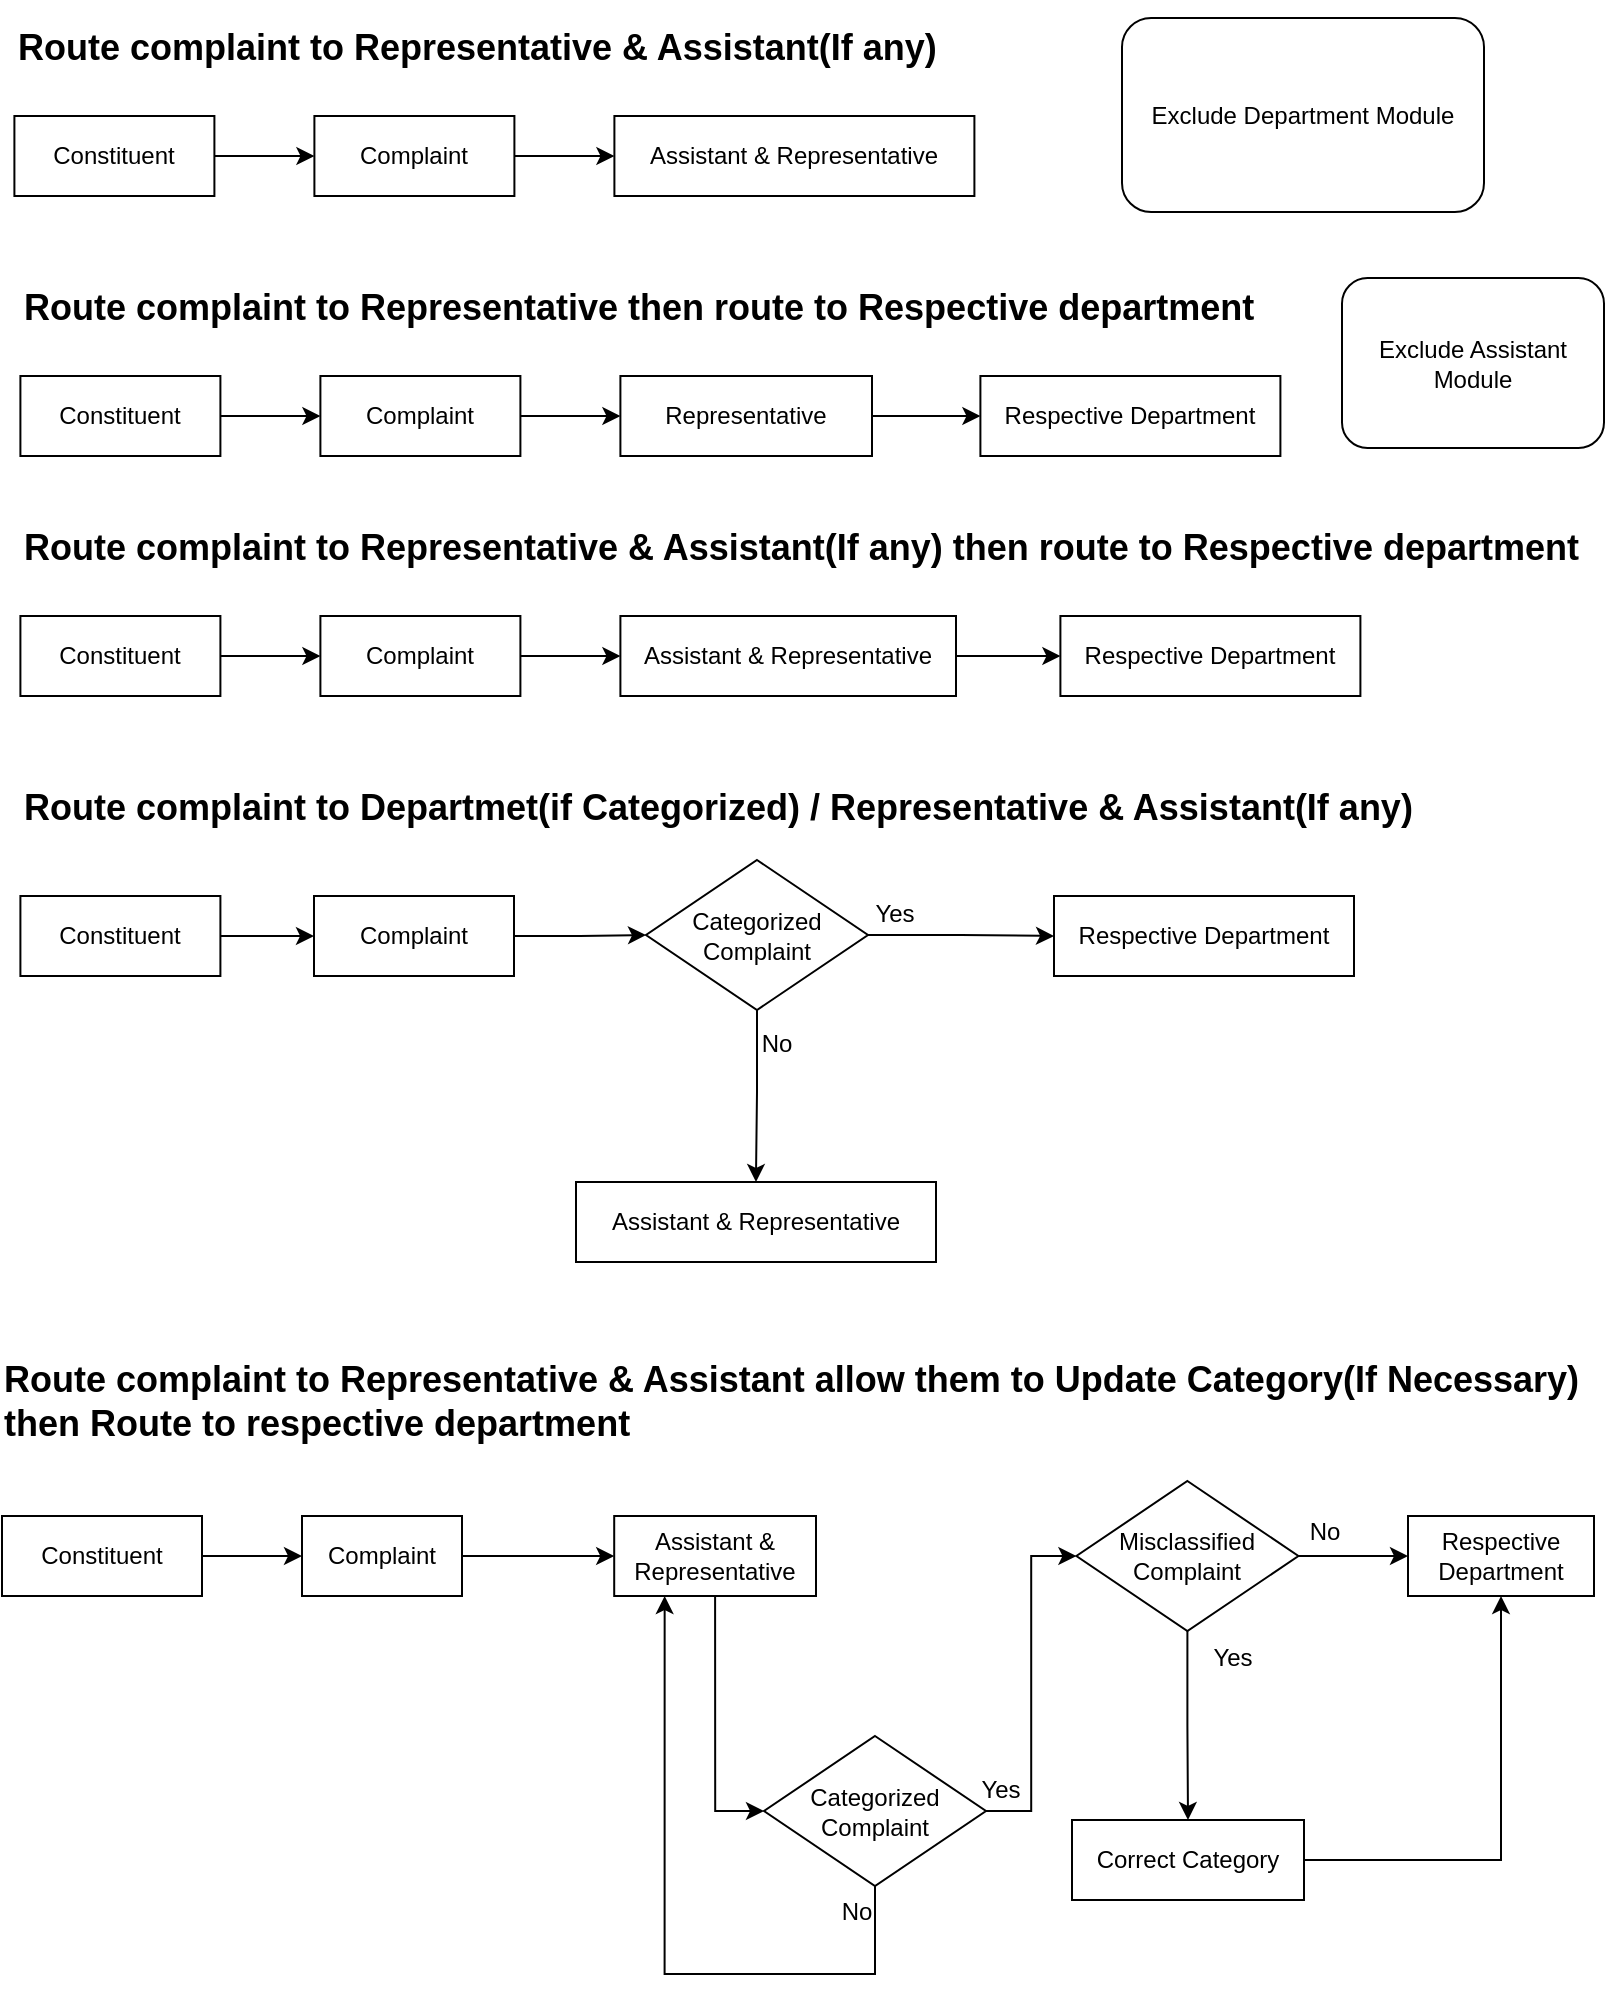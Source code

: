 <mxfile version="24.7.5">
  <diagram name="Basic Routing: Categorized Complaints to Departments" id="Lbcb5od24ydEMMLrYuP5">
    <mxGraphModel dx="880" dy="572" grid="0" gridSize="10" guides="1" tooltips="1" connect="1" arrows="1" fold="1" page="1" pageScale="1" pageWidth="850" pageHeight="1100" math="0" shadow="0">
      <root>
        <mxCell id="0" />
        <mxCell id="1" parent="0" />
        <mxCell id="Af3uR9SBYssmEKGf-Lcz-1" value="Constituent" style="rounded=0;whiteSpace=wrap;html=1;movable=1;resizable=1;rotatable=1;deletable=1;editable=1;locked=0;connectable=1;" parent="1" vertex="1">
          <mxGeometry x="44.2" y="480" width="100" height="40" as="geometry" />
        </mxCell>
        <mxCell id="Af3uR9SBYssmEKGf-Lcz-2" value="Complaint" style="rounded=0;whiteSpace=wrap;html=1;movable=1;resizable=1;rotatable=1;deletable=1;editable=1;locked=0;connectable=1;" parent="1" vertex="1">
          <mxGeometry x="191" y="480" width="100" height="40" as="geometry" />
        </mxCell>
        <mxCell id="Af3uR9SBYssmEKGf-Lcz-4" value="Respective Department" style="rounded=0;whiteSpace=wrap;html=1;movable=1;resizable=1;rotatable=1;deletable=1;editable=1;locked=0;connectable=1;" parent="1" vertex="1">
          <mxGeometry x="561" y="480" width="150" height="40" as="geometry" />
        </mxCell>
        <mxCell id="Af3uR9SBYssmEKGf-Lcz-5" style="edgeStyle=orthogonalEdgeStyle;rounded=0;orthogonalLoop=1;jettySize=auto;html=1;exitX=1;exitY=0.5;exitDx=0;exitDy=0;entryX=0;entryY=0.5;entryDx=0;entryDy=0;movable=1;resizable=1;rotatable=1;deletable=1;editable=1;locked=0;connectable=1;" parent="1" source="Af3uR9SBYssmEKGf-Lcz-1" target="Af3uR9SBYssmEKGf-Lcz-2" edge="1">
          <mxGeometry relative="1" as="geometry" />
        </mxCell>
        <mxCell id="Af3uR9SBYssmEKGf-Lcz-6" style="edgeStyle=orthogonalEdgeStyle;rounded=0;orthogonalLoop=1;jettySize=auto;html=1;exitX=1;exitY=0.5;exitDx=0;exitDy=0;movable=1;resizable=1;rotatable=1;deletable=1;editable=1;locked=0;connectable=1;" parent="1" source="Af3uR9SBYssmEKGf-Lcz-2" target="Af3uR9SBYssmEKGf-Lcz-53" edge="1">
          <mxGeometry relative="1" as="geometry">
            <mxPoint x="341" y="500" as="targetPoint" />
          </mxGeometry>
        </mxCell>
        <mxCell id="Af3uR9SBYssmEKGf-Lcz-7" style="edgeStyle=orthogonalEdgeStyle;rounded=0;orthogonalLoop=1;jettySize=auto;html=1;exitX=1;exitY=0.5;exitDx=0;exitDy=0;entryX=0;entryY=0.5;entryDx=0;entryDy=0;movable=1;resizable=1;rotatable=1;deletable=1;editable=1;locked=0;connectable=1;" parent="1" source="Af3uR9SBYssmEKGf-Lcz-53" target="Af3uR9SBYssmEKGf-Lcz-4" edge="1">
          <mxGeometry relative="1" as="geometry">
            <mxPoint x="461" y="500" as="sourcePoint" />
          </mxGeometry>
        </mxCell>
        <mxCell id="Af3uR9SBYssmEKGf-Lcz-11" value="Assistant &amp;amp; Representative" style="rounded=0;whiteSpace=wrap;html=1;movable=1;resizable=1;rotatable=1;deletable=1;editable=1;locked=0;connectable=1;" parent="1" vertex="1">
          <mxGeometry x="322" y="623" width="180" height="40" as="geometry" />
        </mxCell>
        <mxCell id="Af3uR9SBYssmEKGf-Lcz-14" style="edgeStyle=orthogonalEdgeStyle;rounded=0;orthogonalLoop=1;jettySize=auto;html=1;exitX=0.5;exitY=1;exitDx=0;exitDy=0;entryX=0.5;entryY=0;entryDx=0;entryDy=0;movable=1;resizable=1;rotatable=1;deletable=1;editable=1;locked=0;connectable=1;" parent="1" source="Af3uR9SBYssmEKGf-Lcz-53" target="Af3uR9SBYssmEKGf-Lcz-11" edge="1">
          <mxGeometry relative="1" as="geometry">
            <mxPoint x="480" y="640" as="sourcePoint" />
            <Array as="points">
              <mxPoint x="412" y="578" />
              <mxPoint x="412" y="607" />
              <mxPoint x="412" y="620" />
            </Array>
          </mxGeometry>
        </mxCell>
        <mxCell id="Af3uR9SBYssmEKGf-Lcz-44" value="Constituent" style="rounded=0;whiteSpace=wrap;html=1;movable=1;resizable=1;rotatable=1;deletable=1;editable=1;locked=0;connectable=1;" parent="1" vertex="1">
          <mxGeometry x="44.2" y="340" width="100" height="40" as="geometry" />
        </mxCell>
        <mxCell id="Af3uR9SBYssmEKGf-Lcz-45" value="Complaint" style="rounded=0;whiteSpace=wrap;html=1;movable=1;resizable=1;rotatable=1;deletable=1;editable=1;locked=0;connectable=1;" parent="1" vertex="1">
          <mxGeometry x="194.2" y="340" width="100" height="40" as="geometry" />
        </mxCell>
        <mxCell id="Af3uR9SBYssmEKGf-Lcz-46" value="Assistant &amp;amp; Representative" style="rounded=0;whiteSpace=wrap;html=1;movable=1;resizable=1;rotatable=1;deletable=1;editable=1;locked=0;connectable=1;" parent="1" vertex="1">
          <mxGeometry x="344.2" y="340" width="167.8" height="40" as="geometry" />
        </mxCell>
        <mxCell id="Af3uR9SBYssmEKGf-Lcz-47" value="Respective Department" style="rounded=0;whiteSpace=wrap;html=1;movable=1;resizable=1;rotatable=1;deletable=1;editable=1;locked=0;connectable=1;" parent="1" vertex="1">
          <mxGeometry x="564.2" y="340" width="150" height="40" as="geometry" />
        </mxCell>
        <mxCell id="Af3uR9SBYssmEKGf-Lcz-48" style="edgeStyle=orthogonalEdgeStyle;rounded=0;orthogonalLoop=1;jettySize=auto;html=1;exitX=1;exitY=0.5;exitDx=0;exitDy=0;entryX=0;entryY=0.5;entryDx=0;entryDy=0;movable=1;resizable=1;rotatable=1;deletable=1;editable=1;locked=0;connectable=1;" parent="1" source="Af3uR9SBYssmEKGf-Lcz-44" target="Af3uR9SBYssmEKGf-Lcz-45" edge="1">
          <mxGeometry relative="1" as="geometry" />
        </mxCell>
        <mxCell id="Af3uR9SBYssmEKGf-Lcz-49" style="edgeStyle=orthogonalEdgeStyle;rounded=0;orthogonalLoop=1;jettySize=auto;html=1;exitX=1;exitY=0.5;exitDx=0;exitDy=0;entryX=0;entryY=0.5;entryDx=0;entryDy=0;movable=1;resizable=1;rotatable=1;deletable=1;editable=1;locked=0;connectable=1;" parent="1" source="Af3uR9SBYssmEKGf-Lcz-45" target="Af3uR9SBYssmEKGf-Lcz-46" edge="1">
          <mxGeometry relative="1" as="geometry" />
        </mxCell>
        <mxCell id="Af3uR9SBYssmEKGf-Lcz-50" style="edgeStyle=orthogonalEdgeStyle;rounded=0;orthogonalLoop=1;jettySize=auto;html=1;exitX=1;exitY=0.5;exitDx=0;exitDy=0;entryX=0;entryY=0.5;entryDx=0;entryDy=0;movable=1;resizable=1;rotatable=1;deletable=1;editable=1;locked=0;connectable=1;" parent="1" source="Af3uR9SBYssmEKGf-Lcz-46" target="Af3uR9SBYssmEKGf-Lcz-47" edge="1">
          <mxGeometry relative="1" as="geometry" />
        </mxCell>
        <mxCell id="Af3uR9SBYssmEKGf-Lcz-51" value="&lt;b&gt;&lt;font style=&quot;font-size: 18px;&quot;&gt;Route complaint to Representative &amp;amp; Assistant(If any) then route to Respective department&lt;/font&gt;&lt;/b&gt;" style="text;html=1;align=left;verticalAlign=middle;whiteSpace=wrap;rounded=0;movable=1;resizable=1;rotatable=1;deletable=1;editable=1;locked=0;connectable=1;" parent="1" vertex="1">
          <mxGeometry x="44.2" y="282" width="787.8" height="47" as="geometry" />
        </mxCell>
        <mxCell id="Af3uR9SBYssmEKGf-Lcz-52" value="&lt;b&gt;&lt;font style=&quot;font-size: 18px;&quot;&gt;Route complaint to Departmet(if Categorized) / Representative &amp;amp; Assistant(If any)&lt;/font&gt;&lt;/b&gt;" style="text;html=1;align=left;verticalAlign=middle;whiteSpace=wrap;rounded=0;movable=1;resizable=1;rotatable=1;deletable=1;editable=1;locked=0;connectable=1;" parent="1" vertex="1">
          <mxGeometry x="44.2" y="412" width="779.8" height="47" as="geometry" />
        </mxCell>
        <mxCell id="Af3uR9SBYssmEKGf-Lcz-53" value="Categorized Complaint" style="rhombus;whiteSpace=wrap;html=1;movable=1;resizable=1;rotatable=1;deletable=1;editable=1;locked=0;connectable=1;" parent="1" vertex="1">
          <mxGeometry x="357" y="462" width="111" height="75" as="geometry" />
        </mxCell>
        <mxCell id="Af3uR9SBYssmEKGf-Lcz-54" value="Yes" style="text;html=1;align=center;verticalAlign=middle;resizable=1;points=[];autosize=1;strokeColor=none;fillColor=none;movable=1;rotatable=1;deletable=1;editable=1;locked=0;connectable=1;" parent="1" vertex="1">
          <mxGeometry x="462" y="476" width="38" height="26" as="geometry" />
        </mxCell>
        <mxCell id="Af3uR9SBYssmEKGf-Lcz-55" value="No" style="text;html=1;align=center;verticalAlign=middle;resizable=1;points=[];autosize=1;strokeColor=none;fillColor=none;movable=1;rotatable=1;deletable=1;editable=1;locked=0;connectable=1;" parent="1" vertex="1">
          <mxGeometry x="405" y="541" width="33" height="26" as="geometry" />
        </mxCell>
        <mxCell id="Af3uR9SBYssmEKGf-Lcz-56" value="&lt;b&gt;&lt;font style=&quot;font-size: 18px;&quot;&gt;Route complaint to&amp;nbsp;&lt;/font&gt;&lt;/b&gt;&lt;b&gt;&lt;font style=&quot;font-size: 18px;&quot;&gt;Representative &amp;amp; Assistant allow them to Update Category(If Necessary) then Route to respective department&lt;/font&gt;&lt;/b&gt;&lt;b&gt;&lt;font style=&quot;font-size: 18px;&quot;&gt;&amp;nbsp;&lt;/font&gt;&lt;/b&gt;" style="text;html=1;align=left;verticalAlign=middle;whiteSpace=wrap;rounded=0;movable=1;resizable=1;rotatable=1;deletable=1;editable=1;locked=0;connectable=1;" parent="1" vertex="1">
          <mxGeometry x="34.2" y="709" width="794.8" height="47" as="geometry" />
        </mxCell>
        <mxCell id="Af3uR9SBYssmEKGf-Lcz-69" value="Constituent" style="rounded=0;whiteSpace=wrap;html=1;movable=1;resizable=1;rotatable=1;deletable=1;editable=1;locked=0;connectable=1;" parent="1" vertex="1">
          <mxGeometry x="35" y="790" width="100" height="40" as="geometry" />
        </mxCell>
        <mxCell id="Af3uR9SBYssmEKGf-Lcz-70" value="Complaint" style="rounded=0;whiteSpace=wrap;html=1;movable=1;resizable=1;rotatable=1;deletable=1;editable=1;locked=0;connectable=1;" parent="1" vertex="1">
          <mxGeometry x="185" y="790" width="80" height="40" as="geometry" />
        </mxCell>
        <mxCell id="Af3uR9SBYssmEKGf-Lcz-72" style="edgeStyle=orthogonalEdgeStyle;rounded=0;orthogonalLoop=1;jettySize=auto;html=1;exitX=1;exitY=0.5;exitDx=0;exitDy=0;entryX=0;entryY=0.5;entryDx=0;entryDy=0;movable=1;resizable=1;rotatable=1;deletable=1;editable=1;locked=0;connectable=1;" parent="1" source="Af3uR9SBYssmEKGf-Lcz-69" target="Af3uR9SBYssmEKGf-Lcz-70" edge="1">
          <mxGeometry relative="1" as="geometry" />
        </mxCell>
        <mxCell id="Af3uR9SBYssmEKGf-Lcz-74" style="edgeStyle=orthogonalEdgeStyle;rounded=0;orthogonalLoop=1;jettySize=auto;html=1;exitX=1;exitY=0.5;exitDx=0;exitDy=0;movable=1;resizable=1;rotatable=1;deletable=1;editable=1;locked=0;connectable=1;" parent="1" source="Af3uR9SBYssmEKGf-Lcz-77" target="Af3uR9SBYssmEKGf-Lcz-118" edge="1">
          <mxGeometry relative="1" as="geometry">
            <mxPoint x="795" y="809" as="sourcePoint" />
            <mxPoint x="737" y="809" as="targetPoint" />
          </mxGeometry>
        </mxCell>
        <mxCell id="GVtmrcHmTRKpdOicmMPX-5" style="edgeStyle=orthogonalEdgeStyle;rounded=0;orthogonalLoop=1;jettySize=auto;html=1;entryX=0.5;entryY=1;entryDx=0;entryDy=0;" parent="1" source="Af3uR9SBYssmEKGf-Lcz-75" target="Af3uR9SBYssmEKGf-Lcz-118" edge="1">
          <mxGeometry relative="1" as="geometry" />
        </mxCell>
        <mxCell id="Af3uR9SBYssmEKGf-Lcz-75" value="Correct Category" style="rounded=0;whiteSpace=wrap;html=1;movable=1;resizable=1;rotatable=1;deletable=1;editable=1;locked=0;connectable=1;" parent="1" vertex="1">
          <mxGeometry x="570" y="942" width="116" height="40" as="geometry" />
        </mxCell>
        <mxCell id="GVtmrcHmTRKpdOicmMPX-4" style="edgeStyle=orthogonalEdgeStyle;rounded=0;orthogonalLoop=1;jettySize=auto;html=1;entryX=0.5;entryY=0;entryDx=0;entryDy=0;" parent="1" source="Af3uR9SBYssmEKGf-Lcz-77" target="Af3uR9SBYssmEKGf-Lcz-75" edge="1">
          <mxGeometry relative="1" as="geometry" />
        </mxCell>
        <mxCell id="Af3uR9SBYssmEKGf-Lcz-77" value="Misclassified Complaint" style="rhombus;whiteSpace=wrap;html=1;movable=1;resizable=1;rotatable=1;deletable=1;editable=1;locked=0;connectable=1;" parent="1" vertex="1">
          <mxGeometry x="572.2" y="772.5" width="111" height="75" as="geometry" />
        </mxCell>
        <mxCell id="Af3uR9SBYssmEKGf-Lcz-78" value="No" style="text;html=1;align=center;verticalAlign=middle;resizable=1;points=[];autosize=1;strokeColor=none;fillColor=none;movable=1;rotatable=1;deletable=1;editable=1;locked=0;connectable=1;" parent="1" vertex="1">
          <mxGeometry x="679" y="785" width="33" height="26" as="geometry" />
        </mxCell>
        <mxCell id="Af3uR9SBYssmEKGf-Lcz-79" value="Yes" style="text;html=1;align=center;verticalAlign=middle;resizable=1;points=[];autosize=1;strokeColor=none;fillColor=none;movable=1;rotatable=1;deletable=1;editable=1;locked=0;connectable=1;" parent="1" vertex="1">
          <mxGeometry x="631" y="847.5" width="38" height="26" as="geometry" />
        </mxCell>
        <mxCell id="Af3uR9SBYssmEKGf-Lcz-119" style="edgeStyle=orthogonalEdgeStyle;rounded=0;orthogonalLoop=1;jettySize=auto;html=1;entryX=0;entryY=0.5;entryDx=0;entryDy=0;" parent="1" source="Af3uR9SBYssmEKGf-Lcz-84" target="Af3uR9SBYssmEKGf-Lcz-77" edge="1">
          <mxGeometry relative="1" as="geometry" />
        </mxCell>
        <mxCell id="GVtmrcHmTRKpdOicmMPX-6" style="edgeStyle=orthogonalEdgeStyle;rounded=0;orthogonalLoop=1;jettySize=auto;html=1;entryX=0.25;entryY=1;entryDx=0;entryDy=0;" parent="1" source="Af3uR9SBYssmEKGf-Lcz-84" target="Af3uR9SBYssmEKGf-Lcz-115" edge="1">
          <mxGeometry relative="1" as="geometry">
            <Array as="points">
              <mxPoint x="472" y="1019" />
              <mxPoint x="366" y="1019" />
            </Array>
          </mxGeometry>
        </mxCell>
        <mxCell id="Af3uR9SBYssmEKGf-Lcz-84" value="Categorized Complaint" style="rhombus;whiteSpace=wrap;html=1;movable=1;resizable=1;rotatable=1;deletable=1;editable=1;locked=0;connectable=1;" parent="1" vertex="1">
          <mxGeometry x="416" y="900" width="111" height="75" as="geometry" />
        </mxCell>
        <mxCell id="Af3uR9SBYssmEKGf-Lcz-85" value="Yes" style="text;html=1;align=center;verticalAlign=middle;resizable=1;points=[];autosize=1;strokeColor=none;fillColor=none;movable=1;rotatable=1;deletable=1;editable=1;locked=0;connectable=1;" parent="1" vertex="1">
          <mxGeometry x="515" y="914" width="38" height="26" as="geometry" />
        </mxCell>
        <mxCell id="Af3uR9SBYssmEKGf-Lcz-87" value="Constituent" style="rounded=0;whiteSpace=wrap;html=1;movable=1;resizable=1;rotatable=1;deletable=1;editable=1;locked=0;connectable=1;" parent="1" vertex="1">
          <mxGeometry x="41.2" y="90" width="100" height="40" as="geometry" />
        </mxCell>
        <mxCell id="Af3uR9SBYssmEKGf-Lcz-88" value="Complaint" style="rounded=0;whiteSpace=wrap;html=1;movable=1;resizable=1;rotatable=1;deletable=1;editable=1;locked=0;connectable=1;" parent="1" vertex="1">
          <mxGeometry x="191.2" y="90" width="100" height="40" as="geometry" />
        </mxCell>
        <mxCell id="Af3uR9SBYssmEKGf-Lcz-89" value="Assistant &amp;amp; Representative" style="rounded=0;whiteSpace=wrap;html=1;movable=1;resizable=1;rotatable=1;deletable=1;editable=1;locked=0;connectable=1;" parent="1" vertex="1">
          <mxGeometry x="341.2" y="90" width="180" height="40" as="geometry" />
        </mxCell>
        <mxCell id="Af3uR9SBYssmEKGf-Lcz-91" style="edgeStyle=orthogonalEdgeStyle;rounded=0;orthogonalLoop=1;jettySize=auto;html=1;exitX=1;exitY=0.5;exitDx=0;exitDy=0;entryX=0;entryY=0.5;entryDx=0;entryDy=0;movable=1;resizable=1;rotatable=1;deletable=1;editable=1;locked=0;connectable=1;" parent="1" source="Af3uR9SBYssmEKGf-Lcz-87" target="Af3uR9SBYssmEKGf-Lcz-88" edge="1">
          <mxGeometry relative="1" as="geometry" />
        </mxCell>
        <mxCell id="Af3uR9SBYssmEKGf-Lcz-92" style="edgeStyle=orthogonalEdgeStyle;rounded=0;orthogonalLoop=1;jettySize=auto;html=1;exitX=1;exitY=0.5;exitDx=0;exitDy=0;entryX=0;entryY=0.5;entryDx=0;entryDy=0;movable=1;resizable=1;rotatable=1;deletable=1;editable=1;locked=0;connectable=1;" parent="1" source="Af3uR9SBYssmEKGf-Lcz-88" target="Af3uR9SBYssmEKGf-Lcz-89" edge="1">
          <mxGeometry relative="1" as="geometry" />
        </mxCell>
        <mxCell id="Af3uR9SBYssmEKGf-Lcz-94" value="&lt;b&gt;&lt;font style=&quot;font-size: 18px;&quot;&gt;Route complaint to Representative &amp;amp; Assistant(If any)&lt;/font&gt;&lt;/b&gt;" style="text;html=1;align=left;verticalAlign=middle;whiteSpace=wrap;rounded=0;movable=1;resizable=1;rotatable=1;deletable=1;editable=1;locked=0;connectable=1;" parent="1" vertex="1">
          <mxGeometry x="41.2" y="32" width="787.8" height="47" as="geometry" />
        </mxCell>
        <mxCell id="Af3uR9SBYssmEKGf-Lcz-103" value="Constituent" style="rounded=0;whiteSpace=wrap;html=1;movable=1;resizable=1;rotatable=1;deletable=1;editable=1;locked=0;connectable=1;" parent="1" vertex="1">
          <mxGeometry x="44.2" y="220" width="100" height="40" as="geometry" />
        </mxCell>
        <mxCell id="Af3uR9SBYssmEKGf-Lcz-104" value="Complaint" style="rounded=0;whiteSpace=wrap;html=1;movable=1;resizable=1;rotatable=1;deletable=1;editable=1;locked=0;connectable=1;" parent="1" vertex="1">
          <mxGeometry x="194.2" y="220" width="100" height="40" as="geometry" />
        </mxCell>
        <mxCell id="Af3uR9SBYssmEKGf-Lcz-105" value="Representative" style="rounded=0;whiteSpace=wrap;html=1;movable=1;resizable=1;rotatable=1;deletable=1;editable=1;locked=0;connectable=1;" parent="1" vertex="1">
          <mxGeometry x="344.2" y="220" width="125.8" height="40" as="geometry" />
        </mxCell>
        <mxCell id="Af3uR9SBYssmEKGf-Lcz-106" value="Respective Department" style="rounded=0;whiteSpace=wrap;html=1;movable=1;resizable=1;rotatable=1;deletable=1;editable=1;locked=0;connectable=1;" parent="1" vertex="1">
          <mxGeometry x="524.2" y="220" width="150" height="40" as="geometry" />
        </mxCell>
        <mxCell id="Af3uR9SBYssmEKGf-Lcz-107" style="edgeStyle=orthogonalEdgeStyle;rounded=0;orthogonalLoop=1;jettySize=auto;html=1;exitX=1;exitY=0.5;exitDx=0;exitDy=0;entryX=0;entryY=0.5;entryDx=0;entryDy=0;movable=1;resizable=1;rotatable=1;deletable=1;editable=1;locked=0;connectable=1;" parent="1" source="Af3uR9SBYssmEKGf-Lcz-103" target="Af3uR9SBYssmEKGf-Lcz-104" edge="1">
          <mxGeometry relative="1" as="geometry" />
        </mxCell>
        <mxCell id="Af3uR9SBYssmEKGf-Lcz-108" style="edgeStyle=orthogonalEdgeStyle;rounded=0;orthogonalLoop=1;jettySize=auto;html=1;exitX=1;exitY=0.5;exitDx=0;exitDy=0;entryX=0;entryY=0.5;entryDx=0;entryDy=0;movable=1;resizable=1;rotatable=1;deletable=1;editable=1;locked=0;connectable=1;" parent="1" source="Af3uR9SBYssmEKGf-Lcz-104" target="Af3uR9SBYssmEKGf-Lcz-105" edge="1">
          <mxGeometry relative="1" as="geometry" />
        </mxCell>
        <mxCell id="Af3uR9SBYssmEKGf-Lcz-109" style="edgeStyle=orthogonalEdgeStyle;rounded=0;orthogonalLoop=1;jettySize=auto;html=1;exitX=1;exitY=0.5;exitDx=0;exitDy=0;entryX=0;entryY=0.5;entryDx=0;entryDy=0;movable=1;resizable=1;rotatable=1;deletable=1;editable=1;locked=0;connectable=1;" parent="1" source="Af3uR9SBYssmEKGf-Lcz-105" target="Af3uR9SBYssmEKGf-Lcz-106" edge="1">
          <mxGeometry relative="1" as="geometry" />
        </mxCell>
        <mxCell id="Af3uR9SBYssmEKGf-Lcz-110" value="&lt;b&gt;&lt;font style=&quot;font-size: 18px;&quot;&gt;Route complaint to Representative then route to Respective department&lt;/font&gt;&lt;/b&gt;" style="text;html=1;align=left;verticalAlign=middle;whiteSpace=wrap;rounded=0;movable=1;resizable=1;rotatable=1;deletable=1;editable=1;locked=0;connectable=1;" parent="1" vertex="1">
          <mxGeometry x="44.2" y="162" width="787.8" height="47" as="geometry" />
        </mxCell>
        <mxCell id="Af3uR9SBYssmEKGf-Lcz-113" value="Exclude Department Module" style="rounded=1;whiteSpace=wrap;html=1;fillColor=none;" parent="1" vertex="1">
          <mxGeometry x="595" y="41" width="181" height="97" as="geometry" />
        </mxCell>
        <mxCell id="Af3uR9SBYssmEKGf-Lcz-114" value="Exclude Assistant Module" style="rounded=1;whiteSpace=wrap;html=1;fillColor=none;" parent="1" vertex="1">
          <mxGeometry x="705" y="171" width="131" height="85" as="geometry" />
        </mxCell>
        <mxCell id="Af3uR9SBYssmEKGf-Lcz-117" style="edgeStyle=orthogonalEdgeStyle;rounded=0;orthogonalLoop=1;jettySize=auto;html=1;entryX=0;entryY=0.5;entryDx=0;entryDy=0;exitX=0.5;exitY=1;exitDx=0;exitDy=0;" parent="1" source="Af3uR9SBYssmEKGf-Lcz-115" target="Af3uR9SBYssmEKGf-Lcz-84" edge="1">
          <mxGeometry relative="1" as="geometry" />
        </mxCell>
        <mxCell id="Af3uR9SBYssmEKGf-Lcz-115" value="Assistant &amp;amp; Representative" style="rounded=0;whiteSpace=wrap;html=1;movable=1;resizable=1;rotatable=1;deletable=1;editable=1;locked=0;connectable=1;" parent="1" vertex="1">
          <mxGeometry x="341.1" y="790" width="100.9" height="40" as="geometry" />
        </mxCell>
        <mxCell id="Af3uR9SBYssmEKGf-Lcz-116" style="edgeStyle=orthogonalEdgeStyle;rounded=0;orthogonalLoop=1;jettySize=auto;html=1;movable=1;resizable=1;rotatable=1;deletable=1;editable=1;locked=0;connectable=1;" parent="1" source="Af3uR9SBYssmEKGf-Lcz-70" target="Af3uR9SBYssmEKGf-Lcz-115" edge="1">
          <mxGeometry relative="1" as="geometry">
            <mxPoint x="351" y="810" as="targetPoint" />
            <mxPoint x="285" y="810" as="sourcePoint" />
          </mxGeometry>
        </mxCell>
        <mxCell id="Af3uR9SBYssmEKGf-Lcz-118" value="Respective Department" style="rounded=0;whiteSpace=wrap;html=1;movable=1;resizable=1;rotatable=1;deletable=1;editable=1;locked=0;connectable=1;" parent="1" vertex="1">
          <mxGeometry x="738" y="790" width="93" height="40" as="geometry" />
        </mxCell>
        <mxCell id="GVtmrcHmTRKpdOicmMPX-7" value="No" style="text;html=1;align=center;verticalAlign=middle;resizable=1;points=[];autosize=1;strokeColor=none;fillColor=none;movable=1;rotatable=1;deletable=1;editable=1;locked=0;connectable=1;" parent="1" vertex="1">
          <mxGeometry x="445" y="975" width="33" height="26" as="geometry" />
        </mxCell>
      </root>
    </mxGraphModel>
  </diagram>
</mxfile>
